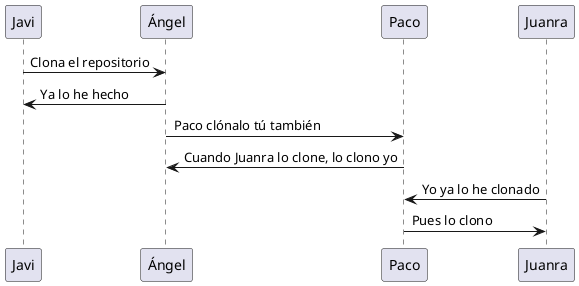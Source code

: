 @startuml

Javi -> Ángel: Clona el repositorio
Ángel -> Javi: Ya lo he hecho
Ángel -> Paco: Paco clónalo tú también
Paco -> Ángel: Cuando Juanra lo clone, lo clono yo
Juanra -> Paco: Yo ya lo he clonado
Paco -> Juanra: Pues lo clono

@enduml
